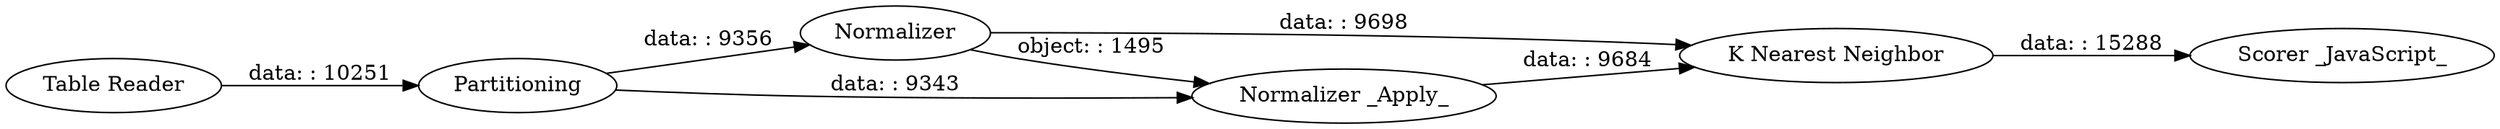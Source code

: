 digraph {
	"1393339914105637530_4" [label=Partitioning]
	"1393339914105637530_10" [label="Scorer _JavaScript_"]
	"1393339914105637530_13" [label="Table Reader"]
	"1393339914105637530_11" [label=Normalizer]
	"1393339914105637530_12" [label="Normalizer _Apply_"]
	"1393339914105637530_5" [label="K Nearest Neighbor"]
	"1393339914105637530_4" -> "1393339914105637530_12" [label="data: : 9343"]
	"1393339914105637530_11" -> "1393339914105637530_12" [label="object: : 1495"]
	"1393339914105637530_5" -> "1393339914105637530_10" [label="data: : 15288"]
	"1393339914105637530_11" -> "1393339914105637530_5" [label="data: : 9698"]
	"1393339914105637530_12" -> "1393339914105637530_5" [label="data: : 9684"]
	"1393339914105637530_13" -> "1393339914105637530_4" [label="data: : 10251"]
	"1393339914105637530_4" -> "1393339914105637530_11" [label="data: : 9356"]
	rankdir=LR
}
